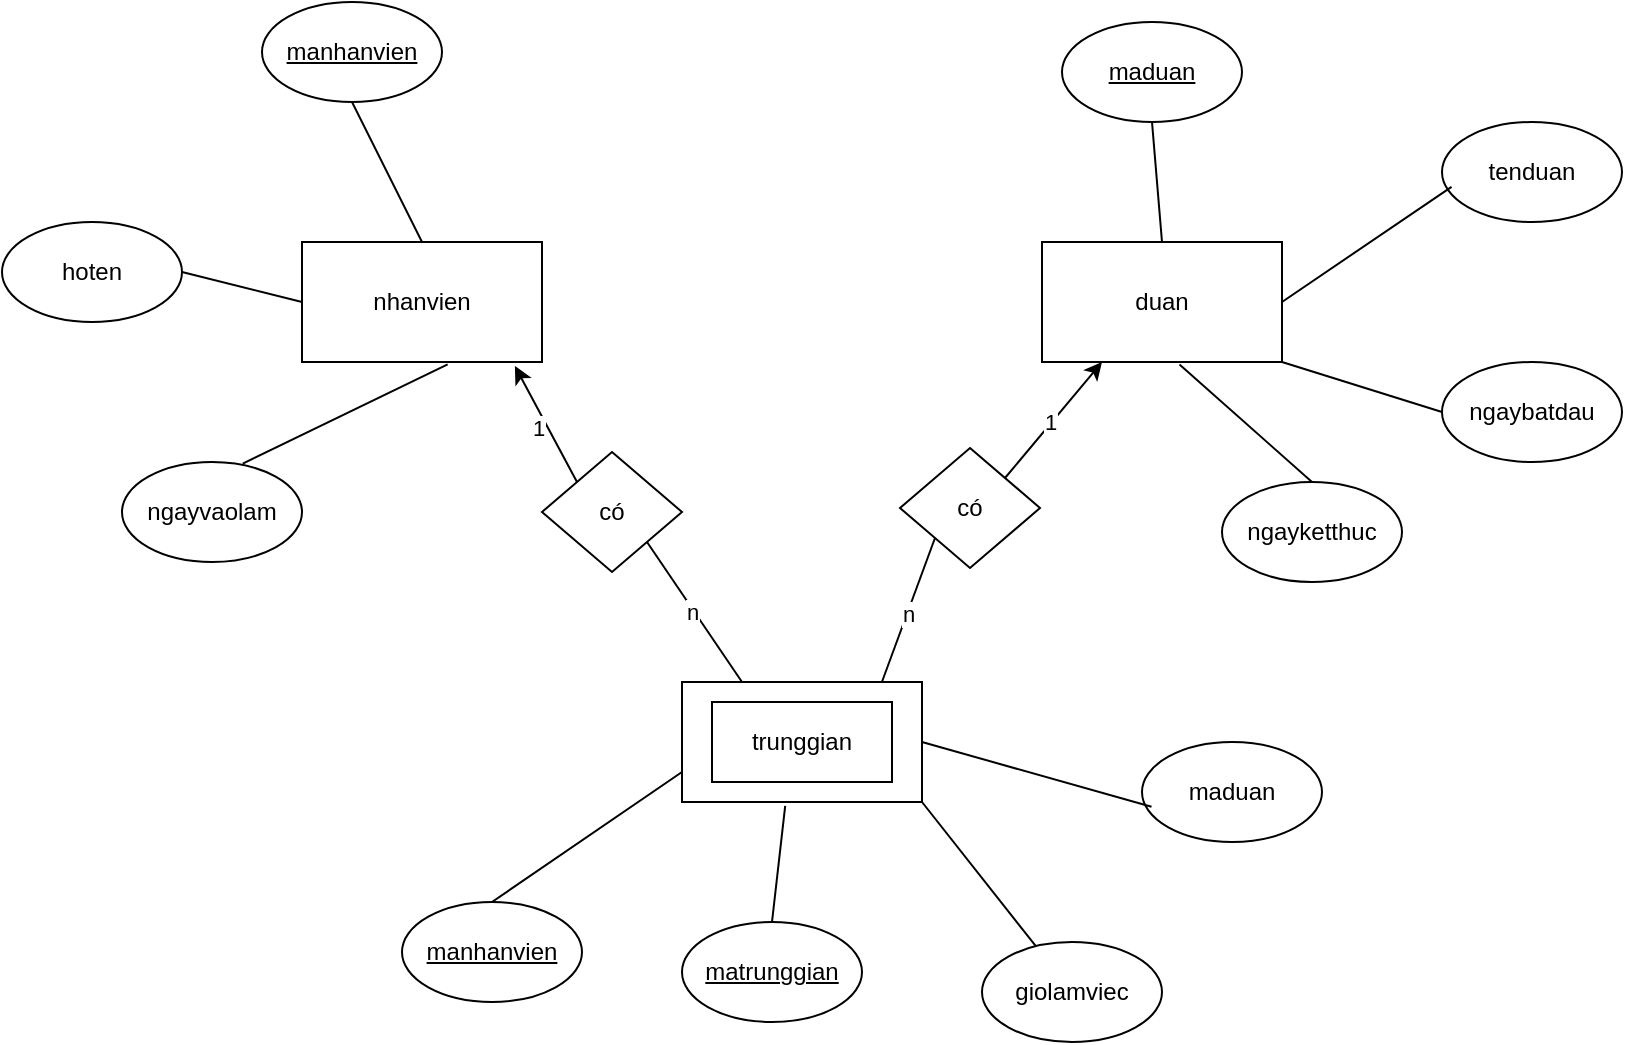 <mxfile version="26.0.4">
  <diagram name="Page-1" id="cvdyN8nvmGkPftY1p3OU">
    <mxGraphModel dx="1886" dy="654" grid="1" gridSize="10" guides="1" tooltips="1" connect="1" arrows="1" fold="1" page="1" pageScale="1" pageWidth="850" pageHeight="1100" math="0" shadow="0">
      <root>
        <mxCell id="0" />
        <mxCell id="1" parent="0" />
        <mxCell id="nbverJ6uFOaOnLpPctjF-1" value="nhanvien" style="rounded=0;whiteSpace=wrap;html=1;" parent="1" vertex="1">
          <mxGeometry x="140" y="220" width="120" height="60" as="geometry" />
        </mxCell>
        <mxCell id="nbverJ6uFOaOnLpPctjF-2" value="duan" style="rounded=0;whiteSpace=wrap;html=1;" parent="1" vertex="1">
          <mxGeometry x="510" y="220" width="120" height="60" as="geometry" />
        </mxCell>
        <mxCell id="nbverJ6uFOaOnLpPctjF-3" value="&lt;u&gt;manhanvien&lt;/u&gt;" style="ellipse;whiteSpace=wrap;html=1;" parent="1" vertex="1">
          <mxGeometry x="120" y="100" width="90" height="50" as="geometry" />
        </mxCell>
        <mxCell id="nbverJ6uFOaOnLpPctjF-4" value="hoten" style="ellipse;whiteSpace=wrap;html=1;" parent="1" vertex="1">
          <mxGeometry x="-10" y="210" width="90" height="50" as="geometry" />
        </mxCell>
        <mxCell id="nbverJ6uFOaOnLpPctjF-5" value="ngayvaolam" style="ellipse;whiteSpace=wrap;html=1;" parent="1" vertex="1">
          <mxGeometry x="50" y="330" width="90" height="50" as="geometry" />
        </mxCell>
        <mxCell id="nbverJ6uFOaOnLpPctjF-6" value="ngaybatdau" style="ellipse;whiteSpace=wrap;html=1;" parent="1" vertex="1">
          <mxGeometry x="710" y="280" width="90" height="50" as="geometry" />
        </mxCell>
        <mxCell id="nbverJ6uFOaOnLpPctjF-7" value="tenduan" style="ellipse;whiteSpace=wrap;html=1;" parent="1" vertex="1">
          <mxGeometry x="710" y="160" width="90" height="50" as="geometry" />
        </mxCell>
        <mxCell id="nbverJ6uFOaOnLpPctjF-8" value="ngayketthuc" style="ellipse;whiteSpace=wrap;html=1;" parent="1" vertex="1">
          <mxGeometry x="600" y="340" width="90" height="50" as="geometry" />
        </mxCell>
        <mxCell id="nbverJ6uFOaOnLpPctjF-9" value="&lt;u&gt;maduan&lt;/u&gt;" style="ellipse;whiteSpace=wrap;html=1;" parent="1" vertex="1">
          <mxGeometry x="520" y="110" width="90" height="50" as="geometry" />
        </mxCell>
        <mxCell id="nbverJ6uFOaOnLpPctjF-10" value="" style="endArrow=none;html=1;rounded=0;exitX=0.5;exitY=1;exitDx=0;exitDy=0;entryX=0.5;entryY=0;entryDx=0;entryDy=0;" parent="1" source="nbverJ6uFOaOnLpPctjF-3" target="nbverJ6uFOaOnLpPctjF-1" edge="1">
          <mxGeometry width="50" height="50" relative="1" as="geometry">
            <mxPoint x="350" y="340" as="sourcePoint" />
            <mxPoint x="400" y="290" as="targetPoint" />
          </mxGeometry>
        </mxCell>
        <mxCell id="nbverJ6uFOaOnLpPctjF-11" value="" style="endArrow=none;html=1;rounded=0;exitX=1;exitY=0.5;exitDx=0;exitDy=0;entryX=0;entryY=0.5;entryDx=0;entryDy=0;" parent="1" source="nbverJ6uFOaOnLpPctjF-4" target="nbverJ6uFOaOnLpPctjF-1" edge="1">
          <mxGeometry width="50" height="50" relative="1" as="geometry">
            <mxPoint x="350" y="340" as="sourcePoint" />
            <mxPoint x="400" y="290" as="targetPoint" />
          </mxGeometry>
        </mxCell>
        <mxCell id="nbverJ6uFOaOnLpPctjF-12" value="" style="endArrow=none;html=1;rounded=0;exitX=0.671;exitY=0.016;exitDx=0;exitDy=0;exitPerimeter=0;entryX=0.607;entryY=1.02;entryDx=0;entryDy=0;entryPerimeter=0;" parent="1" source="nbverJ6uFOaOnLpPctjF-5" target="nbverJ6uFOaOnLpPctjF-1" edge="1">
          <mxGeometry width="50" height="50" relative="1" as="geometry">
            <mxPoint x="350" y="340" as="sourcePoint" />
            <mxPoint x="400" y="290" as="targetPoint" />
          </mxGeometry>
        </mxCell>
        <mxCell id="nbverJ6uFOaOnLpPctjF-13" value="" style="endArrow=none;html=1;rounded=0;entryX=0.5;entryY=1;entryDx=0;entryDy=0;exitX=0.5;exitY=0;exitDx=0;exitDy=0;" parent="1" source="nbverJ6uFOaOnLpPctjF-2" target="nbverJ6uFOaOnLpPctjF-9" edge="1">
          <mxGeometry width="50" height="50" relative="1" as="geometry">
            <mxPoint x="400" y="340" as="sourcePoint" />
            <mxPoint x="450" y="290" as="targetPoint" />
          </mxGeometry>
        </mxCell>
        <mxCell id="nbverJ6uFOaOnLpPctjF-14" value="" style="endArrow=none;html=1;rounded=0;entryX=0.053;entryY=0.648;entryDx=0;entryDy=0;entryPerimeter=0;exitX=1;exitY=0.5;exitDx=0;exitDy=0;" parent="1" source="nbverJ6uFOaOnLpPctjF-2" target="nbverJ6uFOaOnLpPctjF-7" edge="1">
          <mxGeometry width="50" height="50" relative="1" as="geometry">
            <mxPoint x="400" y="340" as="sourcePoint" />
            <mxPoint x="450" y="290" as="targetPoint" />
          </mxGeometry>
        </mxCell>
        <mxCell id="nbverJ6uFOaOnLpPctjF-15" value="" style="endArrow=none;html=1;rounded=0;entryX=0;entryY=0.5;entryDx=0;entryDy=0;exitX=1;exitY=1;exitDx=0;exitDy=0;" parent="1" source="nbverJ6uFOaOnLpPctjF-2" target="nbverJ6uFOaOnLpPctjF-6" edge="1">
          <mxGeometry width="50" height="50" relative="1" as="geometry">
            <mxPoint x="400" y="340" as="sourcePoint" />
            <mxPoint x="450" y="290" as="targetPoint" />
          </mxGeometry>
        </mxCell>
        <mxCell id="nbverJ6uFOaOnLpPctjF-16" value="" style="endArrow=none;html=1;rounded=0;exitX=0.5;exitY=0;exitDx=0;exitDy=0;entryX=0.573;entryY=1.02;entryDx=0;entryDy=0;entryPerimeter=0;" parent="1" source="nbverJ6uFOaOnLpPctjF-8" target="nbverJ6uFOaOnLpPctjF-2" edge="1">
          <mxGeometry width="50" height="50" relative="1" as="geometry">
            <mxPoint x="400" y="340" as="sourcePoint" />
            <mxPoint x="450" y="290" as="targetPoint" />
          </mxGeometry>
        </mxCell>
        <mxCell id="nbverJ6uFOaOnLpPctjF-17" value="trunggian" style="rounded=0;whiteSpace=wrap;html=1;" parent="1" vertex="1">
          <mxGeometry x="330" y="440" width="120" height="60" as="geometry" />
        </mxCell>
        <mxCell id="nbverJ6uFOaOnLpPctjF-18" value="giolamviec" style="ellipse;whiteSpace=wrap;html=1;" parent="1" vertex="1">
          <mxGeometry x="480" y="570" width="90" height="50" as="geometry" />
        </mxCell>
        <mxCell id="nbverJ6uFOaOnLpPctjF-19" value="maduan" style="ellipse;whiteSpace=wrap;html=1;" parent="1" vertex="1">
          <mxGeometry x="560" y="470" width="90" height="50" as="geometry" />
        </mxCell>
        <mxCell id="nbverJ6uFOaOnLpPctjF-20" value="&lt;u&gt;manhanvien&lt;/u&gt;" style="ellipse;whiteSpace=wrap;html=1;" parent="1" vertex="1">
          <mxGeometry x="190" y="550" width="90" height="50" as="geometry" />
        </mxCell>
        <mxCell id="nbverJ6uFOaOnLpPctjF-21" value="&lt;u&gt;matrunggian&lt;/u&gt;" style="ellipse;whiteSpace=wrap;html=1;" parent="1" vertex="1">
          <mxGeometry x="330" y="560" width="90" height="50" as="geometry" />
        </mxCell>
        <mxCell id="nbverJ6uFOaOnLpPctjF-22" value="" style="endArrow=none;html=1;rounded=0;entryX=0.5;entryY=0;entryDx=0;entryDy=0;exitX=0.43;exitY=1.033;exitDx=0;exitDy=0;exitPerimeter=0;" parent="1" source="nbverJ6uFOaOnLpPctjF-17" target="nbverJ6uFOaOnLpPctjF-21" edge="1">
          <mxGeometry width="50" height="50" relative="1" as="geometry">
            <mxPoint x="220" y="560" as="sourcePoint" />
            <mxPoint x="270" y="510" as="targetPoint" />
          </mxGeometry>
        </mxCell>
        <mxCell id="nbverJ6uFOaOnLpPctjF-23" value="" style="endArrow=none;html=1;rounded=0;entryX=0.053;entryY=0.648;entryDx=0;entryDy=0;entryPerimeter=0;exitX=1;exitY=0.5;exitDx=0;exitDy=0;" parent="1" source="nbverJ6uFOaOnLpPctjF-17" target="nbverJ6uFOaOnLpPctjF-19" edge="1">
          <mxGeometry width="50" height="50" relative="1" as="geometry">
            <mxPoint x="220" y="560" as="sourcePoint" />
            <mxPoint x="270" y="510" as="targetPoint" />
          </mxGeometry>
        </mxCell>
        <mxCell id="nbverJ6uFOaOnLpPctjF-24" value="" style="endArrow=none;html=1;rounded=0;exitX=1;exitY=1;exitDx=0;exitDy=0;" parent="1" source="nbverJ6uFOaOnLpPctjF-17" target="nbverJ6uFOaOnLpPctjF-18" edge="1">
          <mxGeometry width="50" height="50" relative="1" as="geometry">
            <mxPoint x="220" y="560" as="sourcePoint" />
            <mxPoint x="270" y="510" as="targetPoint" />
          </mxGeometry>
        </mxCell>
        <mxCell id="nbverJ6uFOaOnLpPctjF-25" value="" style="endArrow=none;html=1;rounded=0;exitX=0.5;exitY=0;exitDx=0;exitDy=0;entryX=0;entryY=0.75;entryDx=0;entryDy=0;" parent="1" source="nbverJ6uFOaOnLpPctjF-20" target="nbverJ6uFOaOnLpPctjF-17" edge="1">
          <mxGeometry width="50" height="50" relative="1" as="geometry">
            <mxPoint x="220" y="560" as="sourcePoint" />
            <mxPoint x="270" y="510" as="targetPoint" />
          </mxGeometry>
        </mxCell>
        <mxCell id="nbverJ6uFOaOnLpPctjF-27" value="có" style="rhombus;whiteSpace=wrap;html=1;" parent="1" vertex="1">
          <mxGeometry x="260" y="325" width="70" height="60" as="geometry" />
        </mxCell>
        <mxCell id="nbverJ6uFOaOnLpPctjF-29" value="" style="endArrow=none;html=1;rounded=0;exitX=1;exitY=1;exitDx=0;exitDy=0;entryX=0.25;entryY=0;entryDx=0;entryDy=0;" parent="1" source="nbverJ6uFOaOnLpPctjF-27" target="nbverJ6uFOaOnLpPctjF-17" edge="1">
          <mxGeometry width="50" height="50" relative="1" as="geometry">
            <mxPoint x="400" y="340" as="sourcePoint" />
            <mxPoint x="450" y="290" as="targetPoint" />
          </mxGeometry>
        </mxCell>
        <mxCell id="nbverJ6uFOaOnLpPctjF-35" value="n" style="edgeLabel;html=1;align=center;verticalAlign=middle;resizable=0;points=[];" parent="nbverJ6uFOaOnLpPctjF-29" vertex="1" connectable="0">
          <mxGeometry x="-0.025" y="-2" relative="1" as="geometry">
            <mxPoint x="1" as="offset" />
          </mxGeometry>
        </mxCell>
        <mxCell id="nbverJ6uFOaOnLpPctjF-31" value="" style="endArrow=classic;html=1;rounded=0;exitX=0;exitY=0;exitDx=0;exitDy=0;entryX=0.887;entryY=1.033;entryDx=0;entryDy=0;entryPerimeter=0;" parent="1" source="nbverJ6uFOaOnLpPctjF-27" target="nbverJ6uFOaOnLpPctjF-1" edge="1">
          <mxGeometry width="50" height="50" relative="1" as="geometry">
            <mxPoint x="400" y="340" as="sourcePoint" />
            <mxPoint x="450" y="290" as="targetPoint" />
          </mxGeometry>
        </mxCell>
        <mxCell id="nbverJ6uFOaOnLpPctjF-36" value="1" style="edgeLabel;html=1;align=center;verticalAlign=middle;resizable=0;points=[];" parent="nbverJ6uFOaOnLpPctjF-31" vertex="1" connectable="0">
          <mxGeometry x="0.024" y="4" relative="1" as="geometry">
            <mxPoint as="offset" />
          </mxGeometry>
        </mxCell>
        <mxCell id="nbverJ6uFOaOnLpPctjF-32" value="có" style="rhombus;whiteSpace=wrap;html=1;" parent="1" vertex="1">
          <mxGeometry x="439" y="323" width="70" height="60" as="geometry" />
        </mxCell>
        <mxCell id="nbverJ6uFOaOnLpPctjF-33" value="" style="endArrow=none;html=1;rounded=0;exitX=0;exitY=1;exitDx=0;exitDy=0;entryX=0.833;entryY=0;entryDx=0;entryDy=0;entryPerimeter=0;" parent="1" source="nbverJ6uFOaOnLpPctjF-32" target="nbverJ6uFOaOnLpPctjF-17" edge="1">
          <mxGeometry width="50" height="50" relative="1" as="geometry">
            <mxPoint x="579" y="338" as="sourcePoint" />
            <mxPoint x="539" y="438" as="targetPoint" />
          </mxGeometry>
        </mxCell>
        <mxCell id="nbverJ6uFOaOnLpPctjF-37" value="n" style="edgeLabel;html=1;align=center;verticalAlign=middle;resizable=0;points=[];" parent="nbverJ6uFOaOnLpPctjF-33" vertex="1" connectable="0">
          <mxGeometry x="0.023" y="1" relative="1" as="geometry">
            <mxPoint x="-1" as="offset" />
          </mxGeometry>
        </mxCell>
        <mxCell id="nbverJ6uFOaOnLpPctjF-34" value="" style="endArrow=classic;html=1;rounded=0;exitX=1;exitY=0;exitDx=0;exitDy=0;entryX=0.25;entryY=1;entryDx=0;entryDy=0;" parent="1" source="nbverJ6uFOaOnLpPctjF-32" target="nbverJ6uFOaOnLpPctjF-2" edge="1">
          <mxGeometry width="50" height="50" relative="1" as="geometry">
            <mxPoint x="579" y="338" as="sourcePoint" />
            <mxPoint x="425" y="280" as="targetPoint" />
          </mxGeometry>
        </mxCell>
        <mxCell id="nbverJ6uFOaOnLpPctjF-38" value="1" style="edgeLabel;html=1;align=center;verticalAlign=middle;resizable=0;points=[];" parent="nbverJ6uFOaOnLpPctjF-34" vertex="1" connectable="0">
          <mxGeometry x="-0.06" y="1" relative="1" as="geometry">
            <mxPoint as="offset" />
          </mxGeometry>
        </mxCell>
        <mxCell id="-emRRhuwtMFMRclVKeMt-1" value="trunggian" style="rounded=0;whiteSpace=wrap;html=1;" vertex="1" parent="1">
          <mxGeometry x="345" y="450" width="90" height="40" as="geometry" />
        </mxCell>
      </root>
    </mxGraphModel>
  </diagram>
</mxfile>
